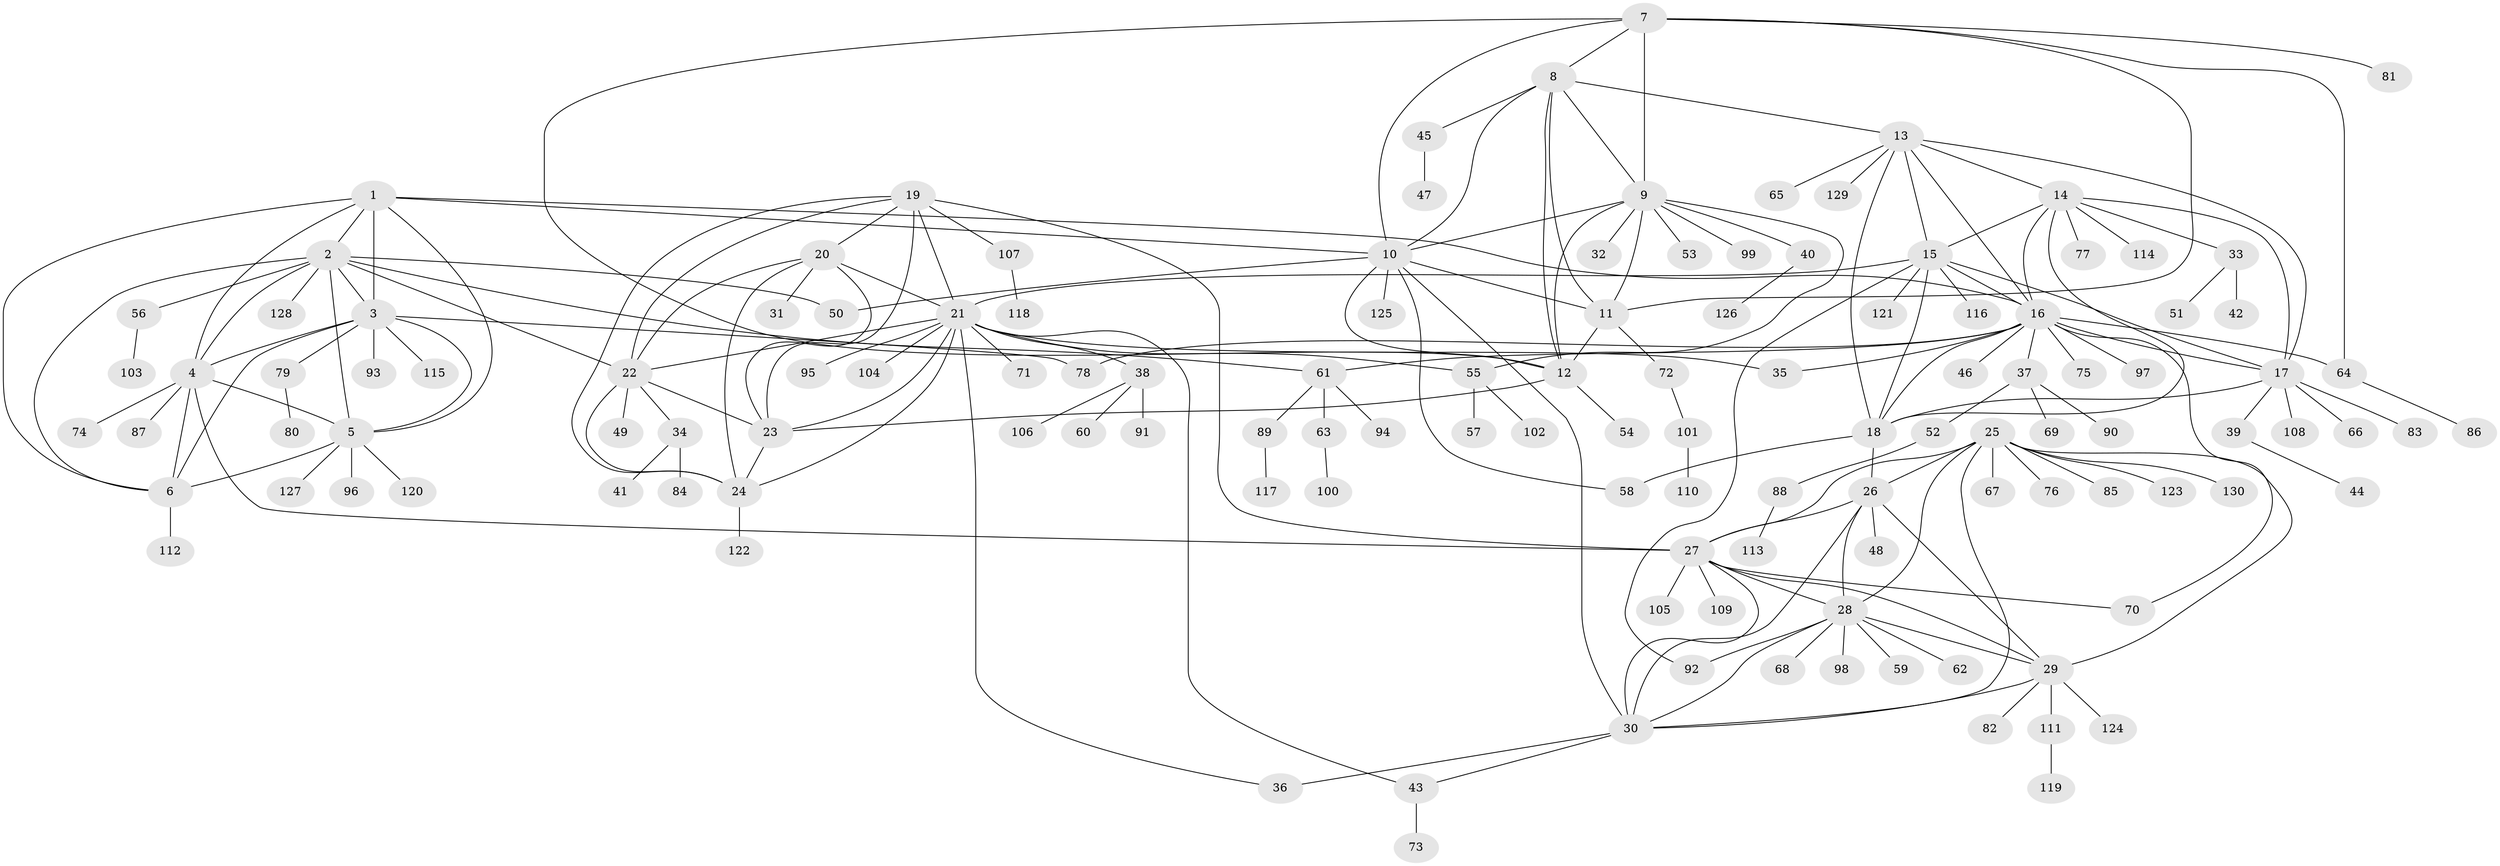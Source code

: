 // Generated by graph-tools (version 1.1) at 2025/37/03/09/25 02:37:25]
// undirected, 130 vertices, 196 edges
graph export_dot {
graph [start="1"]
  node [color=gray90,style=filled];
  1;
  2;
  3;
  4;
  5;
  6;
  7;
  8;
  9;
  10;
  11;
  12;
  13;
  14;
  15;
  16;
  17;
  18;
  19;
  20;
  21;
  22;
  23;
  24;
  25;
  26;
  27;
  28;
  29;
  30;
  31;
  32;
  33;
  34;
  35;
  36;
  37;
  38;
  39;
  40;
  41;
  42;
  43;
  44;
  45;
  46;
  47;
  48;
  49;
  50;
  51;
  52;
  53;
  54;
  55;
  56;
  57;
  58;
  59;
  60;
  61;
  62;
  63;
  64;
  65;
  66;
  67;
  68;
  69;
  70;
  71;
  72;
  73;
  74;
  75;
  76;
  77;
  78;
  79;
  80;
  81;
  82;
  83;
  84;
  85;
  86;
  87;
  88;
  89;
  90;
  91;
  92;
  93;
  94;
  95;
  96;
  97;
  98;
  99;
  100;
  101;
  102;
  103;
  104;
  105;
  106;
  107;
  108;
  109;
  110;
  111;
  112;
  113;
  114;
  115;
  116;
  117;
  118;
  119;
  120;
  121;
  122;
  123;
  124;
  125;
  126;
  127;
  128;
  129;
  130;
  1 -- 2;
  1 -- 3;
  1 -- 4;
  1 -- 5;
  1 -- 6;
  1 -- 10;
  1 -- 16;
  2 -- 3;
  2 -- 4;
  2 -- 5;
  2 -- 6;
  2 -- 22;
  2 -- 50;
  2 -- 56;
  2 -- 61;
  2 -- 128;
  3 -- 4;
  3 -- 5;
  3 -- 6;
  3 -- 78;
  3 -- 79;
  3 -- 93;
  3 -- 115;
  4 -- 5;
  4 -- 6;
  4 -- 27;
  4 -- 74;
  4 -- 87;
  5 -- 6;
  5 -- 96;
  5 -- 120;
  5 -- 127;
  6 -- 112;
  7 -- 8;
  7 -- 9;
  7 -- 10;
  7 -- 11;
  7 -- 12;
  7 -- 64;
  7 -- 81;
  8 -- 9;
  8 -- 10;
  8 -- 11;
  8 -- 12;
  8 -- 13;
  8 -- 45;
  9 -- 10;
  9 -- 11;
  9 -- 12;
  9 -- 32;
  9 -- 40;
  9 -- 53;
  9 -- 55;
  9 -- 99;
  10 -- 11;
  10 -- 12;
  10 -- 30;
  10 -- 50;
  10 -- 58;
  10 -- 125;
  11 -- 12;
  11 -- 72;
  12 -- 23;
  12 -- 54;
  13 -- 14;
  13 -- 15;
  13 -- 16;
  13 -- 17;
  13 -- 18;
  13 -- 65;
  13 -- 129;
  14 -- 15;
  14 -- 16;
  14 -- 17;
  14 -- 18;
  14 -- 33;
  14 -- 77;
  14 -- 114;
  15 -- 16;
  15 -- 17;
  15 -- 18;
  15 -- 21;
  15 -- 92;
  15 -- 116;
  15 -- 121;
  16 -- 17;
  16 -- 18;
  16 -- 35;
  16 -- 37;
  16 -- 46;
  16 -- 61;
  16 -- 64;
  16 -- 70;
  16 -- 75;
  16 -- 78;
  16 -- 97;
  17 -- 18;
  17 -- 39;
  17 -- 66;
  17 -- 83;
  17 -- 108;
  18 -- 26;
  18 -- 58;
  19 -- 20;
  19 -- 21;
  19 -- 22;
  19 -- 23;
  19 -- 24;
  19 -- 27;
  19 -- 107;
  20 -- 21;
  20 -- 22;
  20 -- 23;
  20 -- 24;
  20 -- 31;
  21 -- 22;
  21 -- 23;
  21 -- 24;
  21 -- 35;
  21 -- 36;
  21 -- 38;
  21 -- 43;
  21 -- 55;
  21 -- 71;
  21 -- 95;
  21 -- 104;
  22 -- 23;
  22 -- 24;
  22 -- 34;
  22 -- 49;
  23 -- 24;
  24 -- 122;
  25 -- 26;
  25 -- 27;
  25 -- 28;
  25 -- 29;
  25 -- 30;
  25 -- 67;
  25 -- 76;
  25 -- 85;
  25 -- 123;
  25 -- 130;
  26 -- 27;
  26 -- 28;
  26 -- 29;
  26 -- 30;
  26 -- 48;
  27 -- 28;
  27 -- 29;
  27 -- 30;
  27 -- 70;
  27 -- 105;
  27 -- 109;
  28 -- 29;
  28 -- 30;
  28 -- 59;
  28 -- 62;
  28 -- 68;
  28 -- 92;
  28 -- 98;
  29 -- 30;
  29 -- 82;
  29 -- 111;
  29 -- 124;
  30 -- 36;
  30 -- 43;
  33 -- 42;
  33 -- 51;
  34 -- 41;
  34 -- 84;
  37 -- 52;
  37 -- 69;
  37 -- 90;
  38 -- 60;
  38 -- 91;
  38 -- 106;
  39 -- 44;
  40 -- 126;
  43 -- 73;
  45 -- 47;
  52 -- 88;
  55 -- 57;
  55 -- 102;
  56 -- 103;
  61 -- 63;
  61 -- 89;
  61 -- 94;
  63 -- 100;
  64 -- 86;
  72 -- 101;
  79 -- 80;
  88 -- 113;
  89 -- 117;
  101 -- 110;
  107 -- 118;
  111 -- 119;
}
